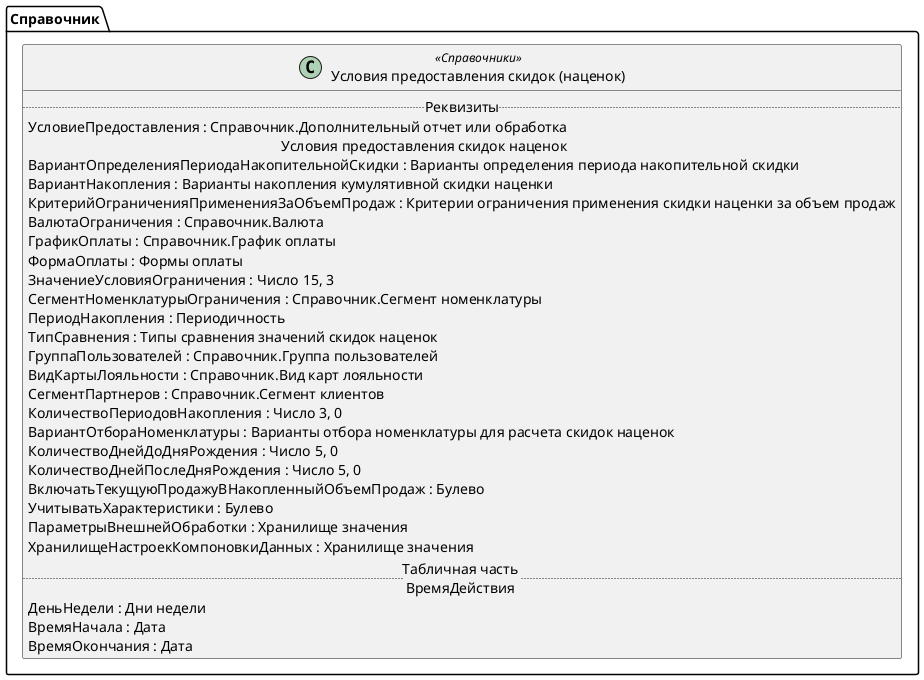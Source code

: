 ﻿@startuml УсловияПредоставленияСкидокНаценок
'!include templates.wsd
'..\include templates.wsd
class Справочник.УсловияПредоставленияСкидокНаценок as "Условия предоставления скидок (наценок)" <<Справочники>>
{
..Реквизиты..
УсловиеПредоставления : Справочник.Дополнительный отчет или обработка\rУсловия предоставления скидок наценок
ВариантОпределенияПериодаНакопительнойСкидки : Варианты определения периода накопительной скидки
ВариантНакопления : Варианты накопления кумулятивной скидки наценки
КритерийОграниченияПримененияЗаОбъемПродаж : Критерии ограничения применения скидки наценки за объем продаж
ВалютаОграничения : Справочник.Валюта
ГрафикОплаты : Справочник.График оплаты
ФормаОплаты : Формы оплаты
ЗначениеУсловияОграничения : Число 15, 3
СегментНоменклатурыОграничения : Справочник.Сегмент номенклатуры
ПериодНакопления : Периодичность
ТипСравнения : Типы сравнения значений скидок наценок
ГруппаПользователей : Справочник.Группа пользователей
ВидКартыЛояльности : Справочник.Вид карт лояльности
СегментПартнеров : Справочник.Сегмент клиентов
КоличествоПериодовНакопления : Число 3, 0
ВариантОтбораНоменклатуры : Варианты отбора номенклатуры для расчета скидок наценок
КоличествоДнейДоДняРождения : Число 5, 0
КоличествоДнейПослеДняРождения : Число 5, 0
ВключатьТекущуюПродажуВНакопленныйОбъемПродаж : Булево
УчитыватьХарактеристики : Булево
ПараметрыВнешнейОбработки : Хранилище значения
ХранилищеНастроекКомпоновкиДанных : Хранилище значения
..Табличная часть \n ВремяДействия..
ДеньНедели : Дни недели
ВремяНачала : Дата
ВремяОкончания : Дата
}
@enduml

